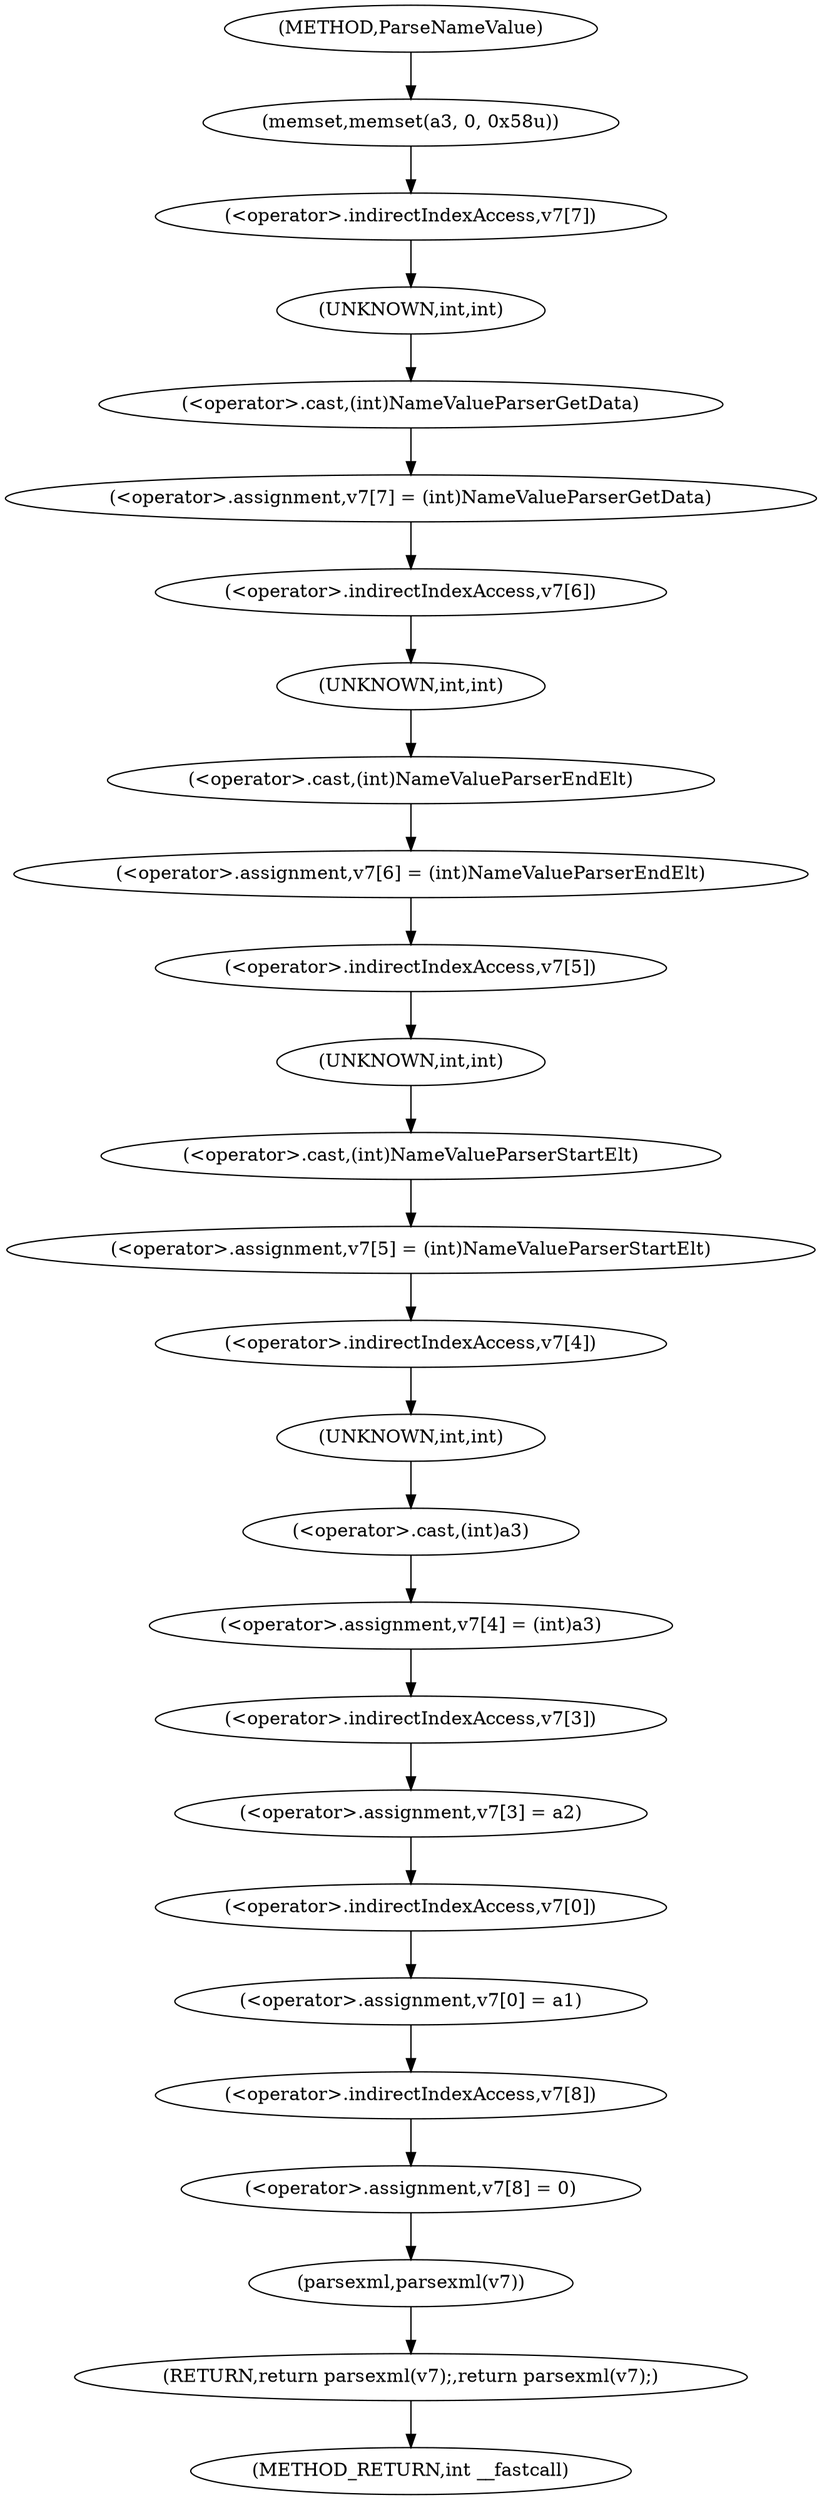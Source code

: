 digraph ParseNameValue {  
"1000108" [label = "(memset,memset(a3, 0, 0x58u))" ]
"1000112" [label = "(<operator>.assignment,v7[7] = (int)NameValueParserGetData)" ]
"1000113" [label = "(<operator>.indirectIndexAccess,v7[7])" ]
"1000116" [label = "(<operator>.cast,(int)NameValueParserGetData)" ]
"1000117" [label = "(UNKNOWN,int,int)" ]
"1000119" [label = "(<operator>.assignment,v7[6] = (int)NameValueParserEndElt)" ]
"1000120" [label = "(<operator>.indirectIndexAccess,v7[6])" ]
"1000123" [label = "(<operator>.cast,(int)NameValueParserEndElt)" ]
"1000124" [label = "(UNKNOWN,int,int)" ]
"1000126" [label = "(<operator>.assignment,v7[5] = (int)NameValueParserStartElt)" ]
"1000127" [label = "(<operator>.indirectIndexAccess,v7[5])" ]
"1000130" [label = "(<operator>.cast,(int)NameValueParserStartElt)" ]
"1000131" [label = "(UNKNOWN,int,int)" ]
"1000133" [label = "(<operator>.assignment,v7[4] = (int)a3)" ]
"1000134" [label = "(<operator>.indirectIndexAccess,v7[4])" ]
"1000137" [label = "(<operator>.cast,(int)a3)" ]
"1000138" [label = "(UNKNOWN,int,int)" ]
"1000140" [label = "(<operator>.assignment,v7[3] = a2)" ]
"1000141" [label = "(<operator>.indirectIndexAccess,v7[3])" ]
"1000145" [label = "(<operator>.assignment,v7[0] = a1)" ]
"1000146" [label = "(<operator>.indirectIndexAccess,v7[0])" ]
"1000150" [label = "(<operator>.assignment,v7[8] = 0)" ]
"1000151" [label = "(<operator>.indirectIndexAccess,v7[8])" ]
"1000155" [label = "(RETURN,return parsexml(v7);,return parsexml(v7);)" ]
"1000156" [label = "(parsexml,parsexml(v7))" ]
"1000102" [label = "(METHOD,ParseNameValue)" ]
"1000158" [label = "(METHOD_RETURN,int __fastcall)" ]
  "1000108" -> "1000113" 
  "1000112" -> "1000120" 
  "1000113" -> "1000117" 
  "1000116" -> "1000112" 
  "1000117" -> "1000116" 
  "1000119" -> "1000127" 
  "1000120" -> "1000124" 
  "1000123" -> "1000119" 
  "1000124" -> "1000123" 
  "1000126" -> "1000134" 
  "1000127" -> "1000131" 
  "1000130" -> "1000126" 
  "1000131" -> "1000130" 
  "1000133" -> "1000141" 
  "1000134" -> "1000138" 
  "1000137" -> "1000133" 
  "1000138" -> "1000137" 
  "1000140" -> "1000146" 
  "1000141" -> "1000140" 
  "1000145" -> "1000151" 
  "1000146" -> "1000145" 
  "1000150" -> "1000156" 
  "1000151" -> "1000150" 
  "1000155" -> "1000158" 
  "1000156" -> "1000155" 
  "1000102" -> "1000108" 
}
